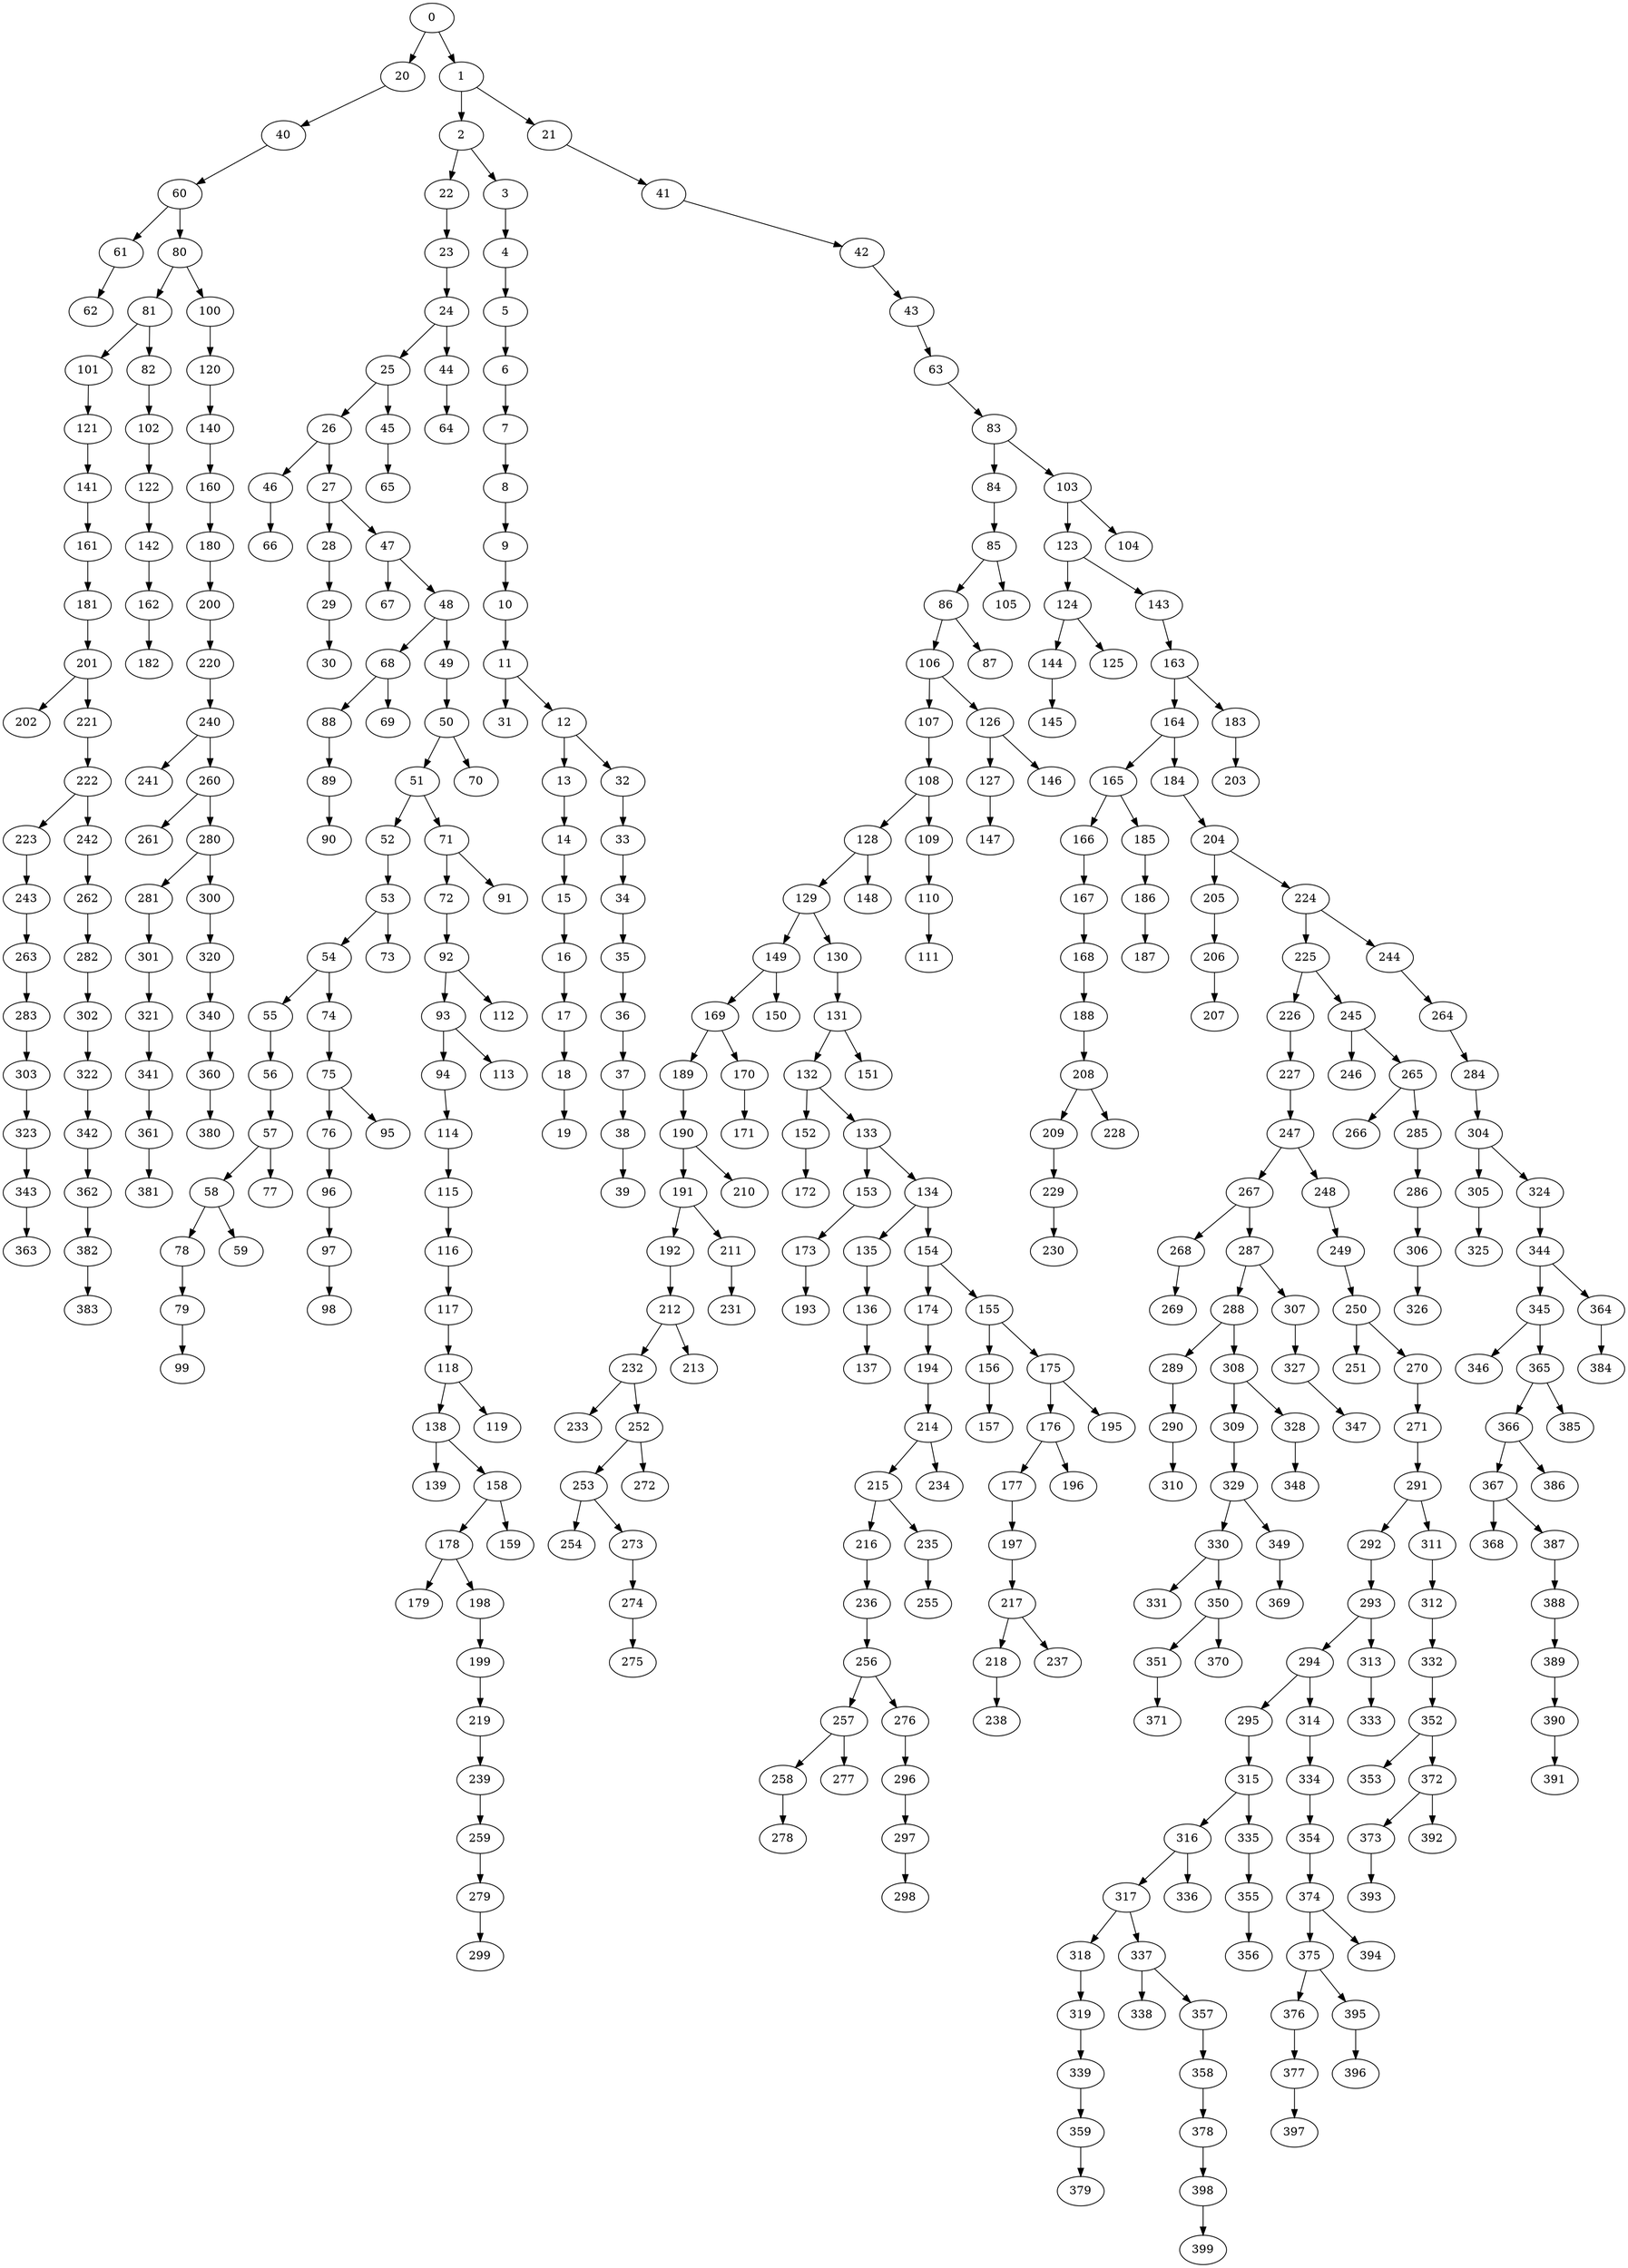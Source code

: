 digraph arbol {0 -> 20[Label=1];
0 -> 1[Label=5];
1 -> 2[Label=2];
1 -> 21[Label=7];
21 -> 41[Label=5];
41 -> 42[Label=5];
42 -> 43[Label=5];
43 -> 63[Label=5];
63 -> 83[Label=3];
83 -> 84[Label=2];
83 -> 103[Label=3];
84 -> 85[Label=5];
85 -> 86[Label=1];
86 -> 106[Label=1];
103 -> 123[Label=3];
106 -> 107[Label=1];
106 -> 126[Label=2];
107 -> 108[Label=4];
123 -> 124[Label=3];
108 -> 128[Label=2];
123 -> 143[Label=3];
124 -> 144[Label=5];
126 -> 127[Label=5];
128 -> 129[Label=1];
129 -> 149[Label=3];
143 -> 163[Label=3];
144 -> 145[Label=3];
149 -> 169[Label=1];
163 -> 164[Label=2];
163 -> 183[Label=5];
164 -> 165[Label=3];
108 -> 109[Label=4];
164 -> 184[Label=5];
165 -> 166[Label=5];
165 -> 185[Label=3];
126 -> 146[Label=4];
149 -> 150[Label=4];
85 -> 105[Label=6];
86 -> 87[Label=6];
166 -> 167[Label=2];
167 -> 168[Label=4];
168 -> 188[Label=1];
2 -> 22[Label=7];
58 -> 78[Label=4];
78 -> 79[Label=2];
169 -> 189[Label=2];
169 -> 170[Label=5];
22 -> 23[Label=7];
23 -> 24[Label=3];
57 -> 77[Label=7];
18 -> 19[Label=1];
17 -> 18[Label=9];
16 -> 17[Label=1];
15 -> 16[Label=2];
14 -> 15[Label=1];
13 -> 14[Label=10];
38 -> 39[Label=9];
11 -> 31[Label=9];
37 -> 38[Label=6];
36 -> 37[Label=7];
35 -> 36[Label=2];
34 -> 35[Label=1];
33 -> 34[Label=4];
32 -> 33[Label=8];
79 -> 99[Label=7];
12 -> 32[Label=2];
11 -> 12[Label=7];
10 -> 11[Label=9];
9 -> 10[Label=7];
8 -> 9[Label=7];
7 -> 8[Label=1];
6 -> 7[Label=7];
5 -> 6[Label=4];
4 -> 5[Label=9];
3 -> 4[Label=8];
81 -> 101[Label=10];
101 -> 121[Label=9];
121 -> 141[Label=4];
141 -> 161[Label=9];
156 -> 157[Label=8];
161 -> 181[Label=8];
170 -> 171[Label=4];
24 -> 25[Label=4];
25 -> 26[Label=3];
110 -> 111[Label=9];
89 -> 90[Label=9];
102 -> 122[Label=5];
82 -> 102[Label=9];
61 -> 62[Label=3];
60 -> 61[Label=9];
45 -> 65[Label=9];
29 -> 30[Label=2];
122 -> 142[Label=9];
142 -> 162[Label=6];
162 -> 182[Label=1];
176 -> 177[Label=8];
177 -> 197[Label=7];
181 -> 201[Label=8];
184 -> 204[Label=3];
185 -> 186[Label=1];
189 -> 190[Label=2];
183 -> 203[Label=5];
26 -> 46[Label=3];
46 -> 66[Label=4];
178 -> 179[Label=8];
186 -> 187[Label=5];
24 -> 44[Label=6];
26 -> 27[Label=5];
190 -> 191[Label=1];
188 -> 208[Label=5];
25 -> 45[Label=7];
44 -> 64[Label=3];
190 -> 210[Label=4];
103 -> 104[Label=6];
128 -> 148[Label=6];
191 -> 192[Label=1];
191 -> 211[Label=3];
192 -> 212[Label=4];
129 -> 130[Label=6];
130 -> 131[Label=1];
194 -> 214[Label=8];
197 -> 217[Label=5];
201 -> 202[Label=7];
201 -> 221[Label=4];
204 -> 205[Label=4];
204 -> 224[Label=5];
124 -> 125[Label=7];
127 -> 147[Label=7];
205 -> 206[Label=2];
206 -> 207[Label=2];
208 -> 209[Label=5];
174 -> 194[Label=7];
175 -> 195[Label=7];
208 -> 228[Label=2];
27 -> 28[Label=7];
109 -> 110[Label=7];
209 -> 229[Label=8];
212 -> 232[Label=2];
131 -> 132[Label=1];
132 -> 152[Label=2];
214 -> 215[Label=1];
214 -> 234[Label=5];
215 -> 216[Label=6];
216 -> 236[Label=8];
217 -> 218[Label=2];
217 -> 237[Label=3];
221 -> 222[Label=6];
222 -> 223[Label=2];
223 -> 243[Label=3];
224 -> 225[Label=2];
133 -> 153[Label=7];
153 -> 173[Label=4];
224 -> 244[Label=3];
135 -> 136[Label=7];
140 -> 160[Label=7];
173 -> 193[Label=6];
225 -> 226[Label=3];
136 -> 137[Label=7];
155 -> 175[Label=7];
225 -> 245[Label=5];
211 -> 231[Label=7];
212 -> 213[Label=7];
226 -> 227[Label=4];
58 -> 59[Label=3];
57 -> 58[Label=6];
56 -> 57[Label=7];
55 -> 56[Label=1];
175 -> 176[Label=1];
97 -> 98[Label=1];
96 -> 97[Label=2];
76 -> 96[Label=6];
176 -> 196[Label=2];
75 -> 95[Label=2];
74 -> 75[Label=2];
54 -> 74[Label=2];
180 -> 200[Label=7];
229 -> 230[Label=7];
232 -> 233[Label=1];
131 -> 151[Label=4];
152 -> 172[Label=3];
232 -> 252[Label=3];
132 -> 133[Label=4];
133 -> 134[Label=2];
138 -> 139[Label=6];
178 -> 198[Label=4];
158 -> 159[Label=2];
160 -> 180[Label=4];
118 -> 138[Label=6];
118 -> 119[Label=6];
117 -> 118[Label=4];
116 -> 117[Label=7];
220 -> 240[Label=10];
235 -> 255[Label=9];
68 -> 88[Label=7];
47 -> 67[Label=7];
236 -> 256[Label=2];
242 -> 262[Label=8];
52 -> 53[Label=5];
115 -> 116[Label=1];
114 -> 115[Label=2];
243 -> 263[Label=4];
93 -> 94[Label=4];
92 -> 93[Label=2];
92 -> 112[Label=1];
244 -> 264[Label=8];
245 -> 246[Label=4];
245 -> 265[Label=6];
48 -> 49[Label=6];
51 -> 71[Label=4];
50 -> 70[Label=4];
49 -> 50[Label=3];
68 -> 69[Label=3];
71 -> 72[Label=3];
100 -> 120[Label=10];
120 -> 140[Label=4];
48 -> 68[Label=3];
81 -> 82[Label=3];
80 -> 81[Label=7];
80 -> 100[Label=1];
60 -> 80[Label=2];
198 -> 199[Label=2];
20 -> 40[Label=8];
240 -> 241[Label=6];
247 -> 267[Label=7];
249 -> 250[Label=6];
50 -> 51[Label=5];
51 -> 52[Label=3];
200 -> 220[Label=1];
240 -> 260[Label=2];
250 -> 251[Label=6];
219 -> 239[Label=1];
239 -> 259[Label=2];
12 -> 13[Label=5];
250 -> 270[Label=1];
252 -> 253[Label=1];
134 -> 154[Label=3];
154 -> 155[Label=1];
199 -> 219[Label=4];
2 -> 3[Label=10];
222 -> 242[Label=4];
252 -> 272[Label=4];
134 -> 135[Label=5];
40 -> 60[Label=1];
47 -> 48[Label=3];
227 -> 247[Label=6];
253 -> 254[Label=4];
247 -> 248[Label=4];
27 -> 47[Label=8];
248 -> 249[Label=2];
253 -> 273[Label=3];
154 -> 174[Label=2];
155 -> 156[Label=1];
256 -> 257[Label=5];
256 -> 276[Label=2];
257 -> 258[Label=5];
257 -> 277[Label=10];
258 -> 278[Label=1];
259 -> 279[Label=7];
260 -> 261[Label=3];
260 -> 280[Label=4];
262 -> 282[Label=9];
263 -> 283[Label=7];
264 -> 284[Label=5];
265 -> 266[Label=4];
265 -> 285[Label=6];
267 -> 268[Label=2];
267 -> 287[Label=5];
268 -> 269[Label=1];
270 -> 271[Label=2];
72 -> 92[Label=2];
271 -> 291[Label=1];
273 -> 274[Label=6];
53 -> 54[Label=8];
274 -> 275[Label=8];
276 -> 296[Label=1];
279 -> 299[Label=4];
280 -> 281[Label=7];
280 -> 300[Label=3];
281 -> 301[Label=3];
282 -> 302[Label=3];
283 -> 303[Label=2];
284 -> 304[Label=7];
285 -> 286[Label=8];
286 -> 306[Label=6];
54 -> 55[Label=8];
287 -> 288[Label=5];
287 -> 307[Label=2];
288 -> 289[Label=6];
28 -> 29[Label=9];
75 -> 76[Label=6];
288 -> 308[Label=1];
289 -> 290[Label=7];
290 -> 310[Label=7];
291 -> 292[Label=4];
53 -> 73[Label=1];
93 -> 113[Label=5];
291 -> 311[Label=3];
94 -> 114[Label=1];
138 -> 158[Label=2];
292 -> 293[Label=3];
293 -> 294[Label=4];
71 -> 91[Label=7];
88 -> 89[Label=4];
293 -> 313[Label=8];
294 -> 295[Label=2];
294 -> 314[Label=5];
295 -> 315[Label=4];
296 -> 297[Label=1];
297 -> 298[Label=3];
300 -> 320[Label=7];
301 -> 321[Label=5];
302 -> 322[Label=4];
303 -> 323[Label=7];
304 -> 305[Label=2];
304 -> 324[Label=8];
305 -> 325[Label=5];
306 -> 326[Label=8];
307 -> 327[Label=6];
308 -> 309[Label=4];
308 -> 328[Label=9];
309 -> 329[Label=8];
311 -> 312[Label=2];
312 -> 332[Label=8];
313 -> 333[Label=8];
314 -> 334[Label=3];
158 -> 178[Label=4];
315 -> 316[Label=7];
315 -> 335[Label=5];
316 -> 317[Label=4];
215 -> 235[Label=9];
218 -> 238[Label=9];
316 -> 336[Label=5];
317 -> 318[Label=5];
317 -> 337[Label=3];
318 -> 319[Label=6];
319 -> 339[Label=3];
320 -> 340[Label=9];
321 -> 341[Label=4];
322 -> 342[Label=3];
323 -> 343[Label=2];
324 -> 344[Label=3];
327 -> 347[Label=4];
328 -> 348[Label=6];
329 -> 330[Label=7];
329 -> 349[Label=7];
330 -> 331[Label=8];
330 -> 350[Label=6];
332 -> 352[Label=3];
334 -> 354[Label=6];
335 -> 355[Label=7];
337 -> 338[Label=1];
337 -> 357[Label=1];
339 -> 359[Label=4];
340 -> 360[Label=2];
341 -> 361[Label=7];
342 -> 362[Label=1];
343 -> 363[Label=9];
344 -> 345[Label=7];
344 -> 364[Label=4];
345 -> 346[Label=6];
345 -> 365[Label=3];
349 -> 369[Label=7];
350 -> 351[Label=7];
350 -> 370[Label=3];
351 -> 371[Label=8];
352 -> 353[Label=4];
352 -> 372[Label=7];
354 -> 374[Label=3];
355 -> 356[Label=5];
357 -> 358[Label=7];
358 -> 378[Label=3];
359 -> 379[Label=5];
360 -> 380[Label=1];
361 -> 381[Label=7];
362 -> 382[Label=1];
364 -> 384[Label=7];
365 -> 366[Label=2];
365 -> 385[Label=1];
366 -> 367[Label=7];
366 -> 386[Label=2];
367 -> 368[Label=8];
367 -> 387[Label=3];
372 -> 373[Label=1];
372 -> 392[Label=3];
373 -> 393[Label=1];
374 -> 375[Label=4];
374 -> 394[Label=5];
375 -> 376[Label=7];
375 -> 395[Label=4];
376 -> 377[Label=7];
377 -> 397[Label=4];
378 -> 398[Label=3];
382 -> 383[Label=7];
387 -> 388[Label=7];
388 -> 389[Label=6];
389 -> 390[Label=6];
390 -> 391[Label=3];
395 -> 396[Label=3];
398 -> 399[Label=1];
}